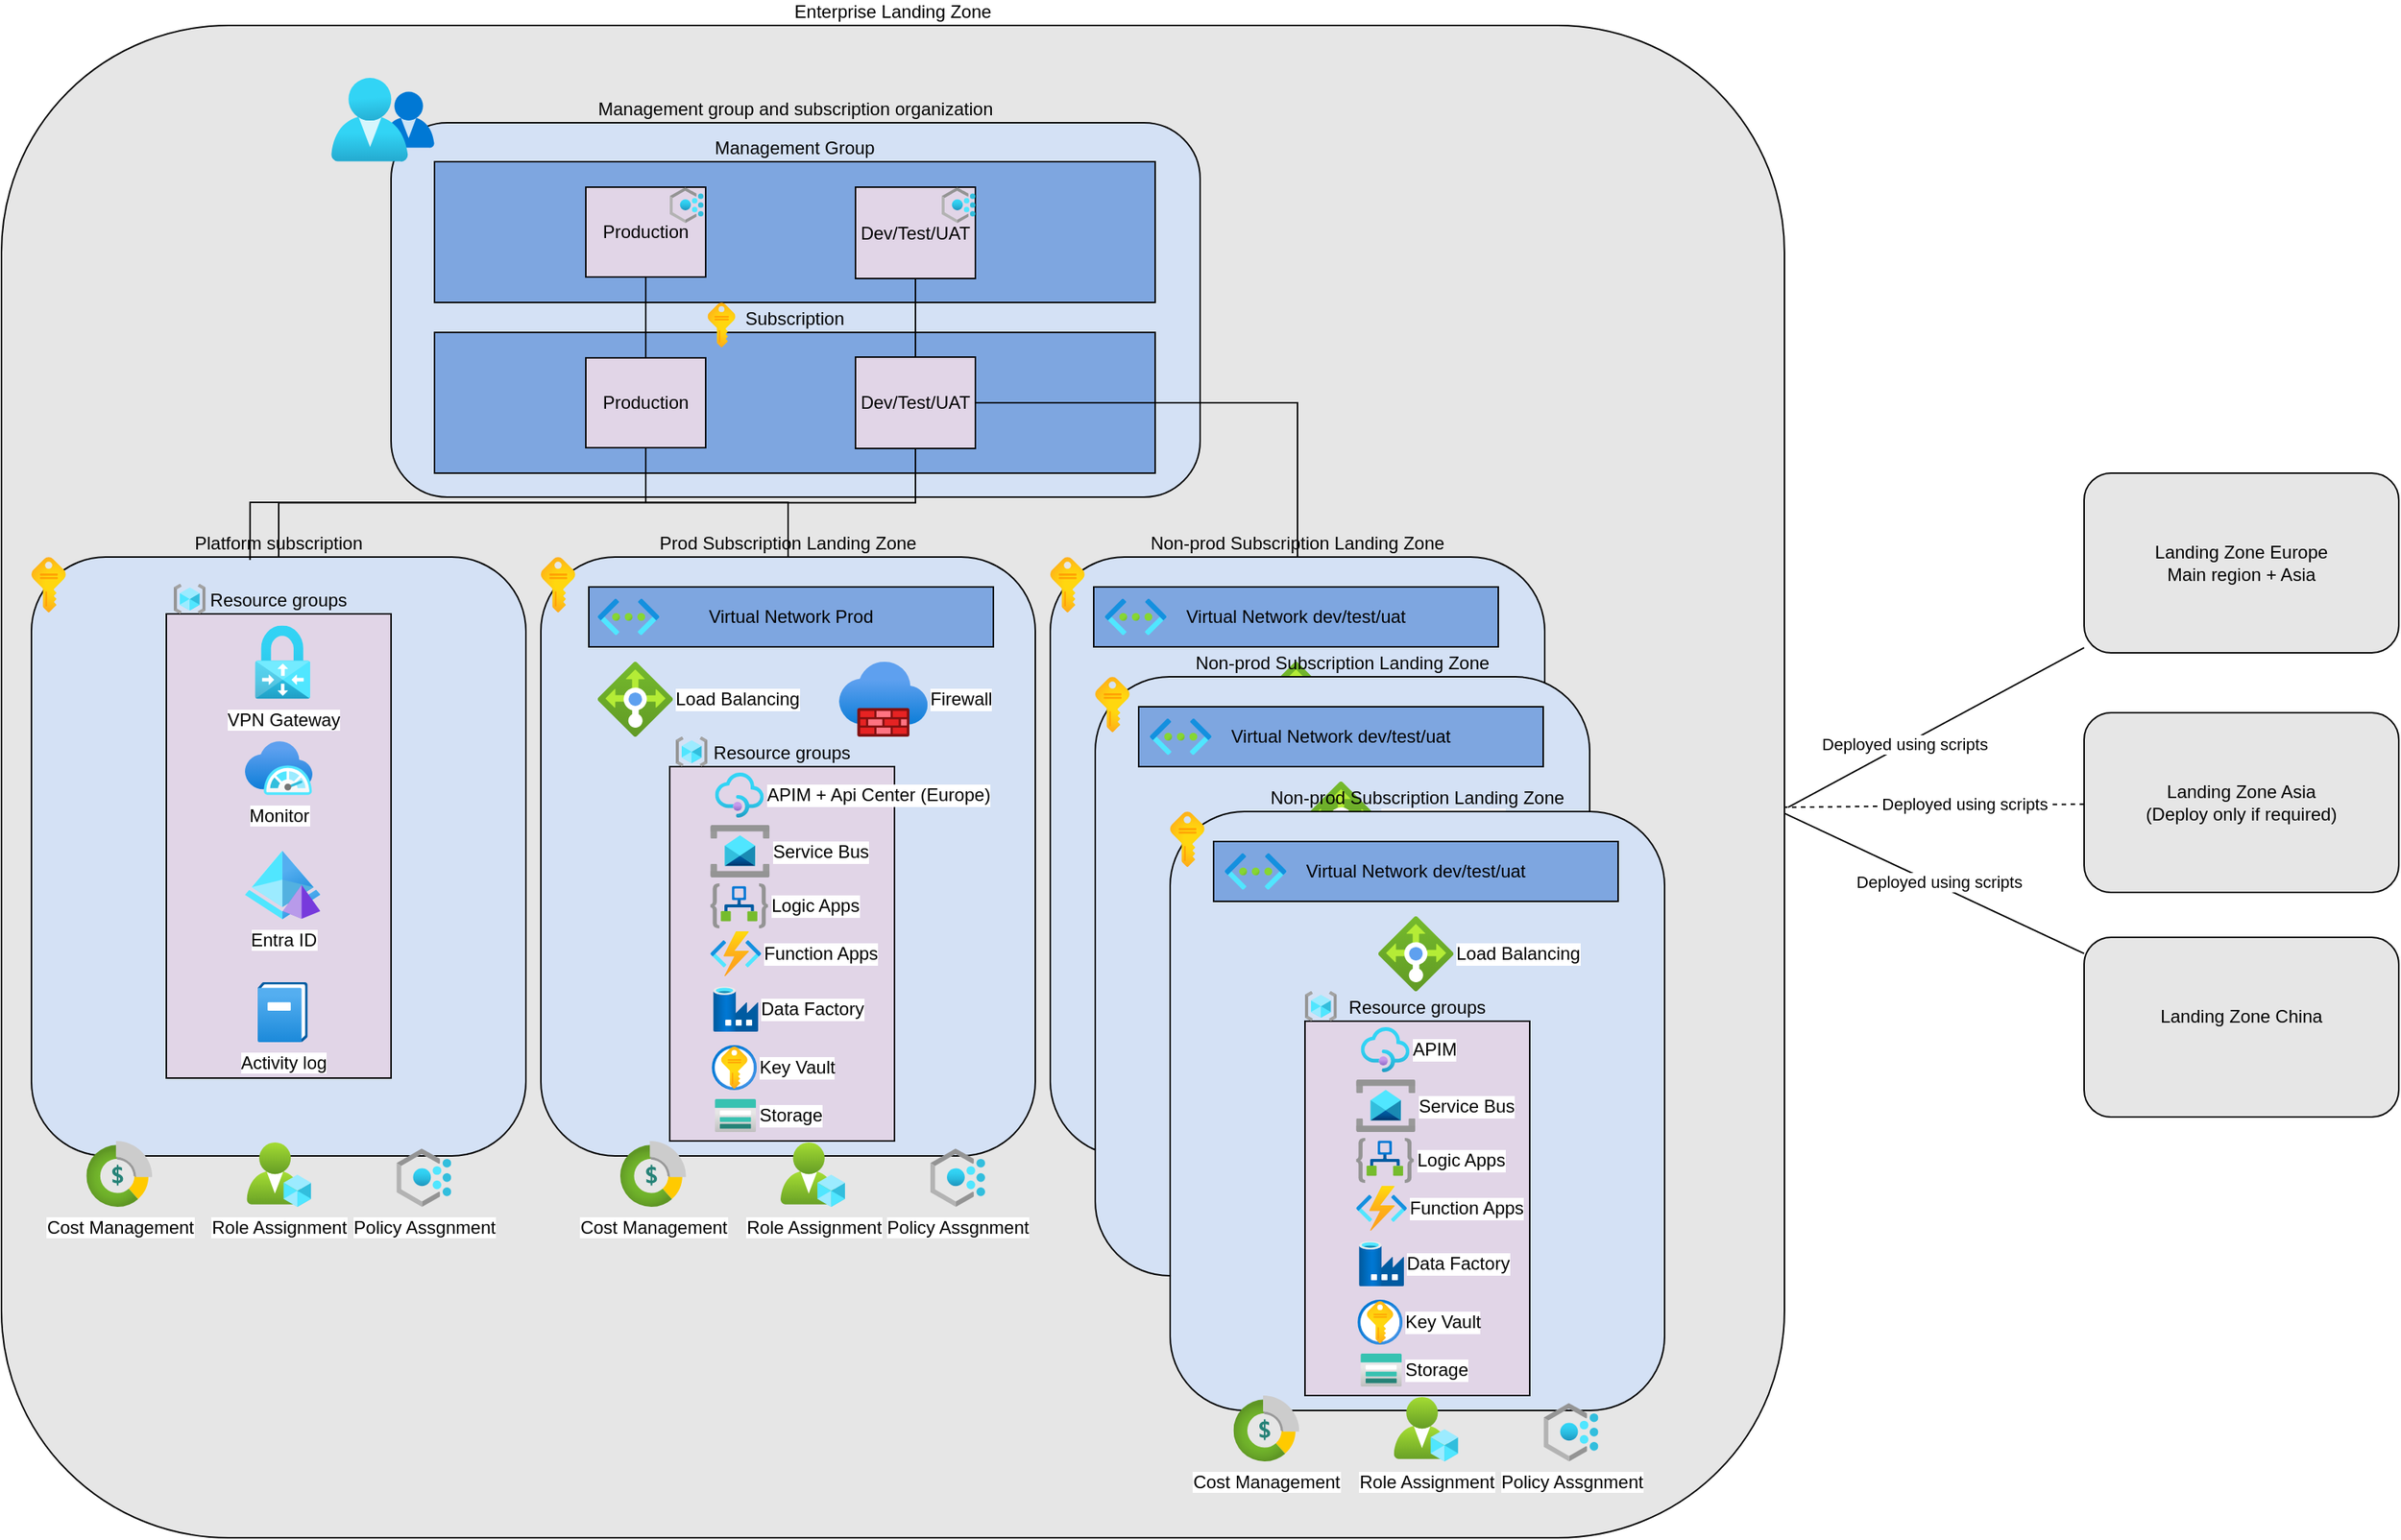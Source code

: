 <mxfile version="26.0.16">
  <diagram name="Page-1" id="iZPRVvUZJgfS3Uzx2dsa">
    <mxGraphModel dx="2916" dy="1141" grid="1" gridSize="10" guides="1" tooltips="1" connect="1" arrows="1" fold="1" page="1" pageScale="1" pageWidth="850" pageHeight="1100" math="0" shadow="0">
      <root>
        <mxCell id="0" />
        <mxCell id="1" parent="0" />
        <mxCell id="Ro3XPkBHZC2kMZzirAC5-33" value="Enterprise Landing Zone" style="rounded=1;whiteSpace=wrap;html=1;labelPosition=center;verticalLabelPosition=top;align=center;verticalAlign=bottom;fillColor=light-dark(#E6E6E6,var(--ge-dark-color, #121212));" parent="1" vertex="1">
          <mxGeometry x="-60" y="45" width="1190" height="1010" as="geometry" />
        </mxCell>
        <mxCell id="_DwdFX1-hGPBB4Q3OXOl-1" value="Management group and subscription organization" style="rounded=1;whiteSpace=wrap;html=1;fillColor=light-dark(#D4E1F5,var(--ge-dark-color, #121212));labelPosition=center;verticalLabelPosition=top;align=center;verticalAlign=bottom;textDirection=ltr;" parent="1" vertex="1">
          <mxGeometry x="200" y="110" width="540" height="250" as="geometry" />
        </mxCell>
        <mxCell id="_DwdFX1-hGPBB4Q3OXOl-2" value="" style="image;aspect=fixed;html=1;points=[];align=center;fontSize=12;image=img/lib/azure2/management_governance/My_Customers.svg;" parent="1" vertex="1">
          <mxGeometry x="160" y="80" width="69" height="56.0" as="geometry" />
        </mxCell>
        <mxCell id="_DwdFX1-hGPBB4Q3OXOl-6" value="Management Group" style="rounded=0;whiteSpace=wrap;html=1;labelPosition=center;verticalLabelPosition=top;align=center;verticalAlign=bottom;fillColor=light-dark(#7EA6E0,var(--ge-dark-color, #121212));" parent="1" vertex="1">
          <mxGeometry x="229" y="136" width="481" height="94" as="geometry" />
        </mxCell>
        <mxCell id="_DwdFX1-hGPBB4Q3OXOl-4" value="Dev/Test/UAT" style="rounded=0;whiteSpace=wrap;html=1;fillColor=light-dark(#E1D5E7,var(--ge-dark-color, #121212));" parent="1" vertex="1">
          <mxGeometry x="510" y="153" width="80" height="61" as="geometry" />
        </mxCell>
        <mxCell id="_DwdFX1-hGPBB4Q3OXOl-8" value="Subscription" style="rounded=0;whiteSpace=wrap;html=1;labelPosition=center;verticalLabelPosition=top;align=center;verticalAlign=bottom;fillColor=light-dark(#7EA6E0,var(--ge-dark-color, #121212));" parent="1" vertex="1">
          <mxGeometry x="229" y="250" width="481" height="94" as="geometry" />
        </mxCell>
        <mxCell id="_DwdFX1-hGPBB4Q3OXOl-15" style="edgeStyle=orthogonalEdgeStyle;rounded=0;orthogonalLoop=1;jettySize=auto;html=1;exitX=0.5;exitY=1;exitDx=0;exitDy=0;entryX=0.5;entryY=0;entryDx=0;entryDy=0;endArrow=none;startFill=0;" parent="1" source="_DwdFX1-hGPBB4Q3OXOl-3" target="_DwdFX1-hGPBB4Q3OXOl-9" edge="1">
          <mxGeometry relative="1" as="geometry" />
        </mxCell>
        <mxCell id="_DwdFX1-hGPBB4Q3OXOl-16" style="edgeStyle=orthogonalEdgeStyle;rounded=0;orthogonalLoop=1;jettySize=auto;html=1;entryX=0.5;entryY=0;entryDx=0;entryDy=0;endArrow=none;startFill=0;" parent="1" source="_DwdFX1-hGPBB4Q3OXOl-4" target="_DwdFX1-hGPBB4Q3OXOl-10" edge="1">
          <mxGeometry relative="1" as="geometry" />
        </mxCell>
        <mxCell id="_DwdFX1-hGPBB4Q3OXOl-24" style="edgeStyle=orthogonalEdgeStyle;rounded=0;orthogonalLoop=1;jettySize=auto;html=1;entryX=0.5;entryY=0;entryDx=0;entryDy=0;endArrow=none;startFill=0;" parent="1" source="_DwdFX1-hGPBB4Q3OXOl-9" target="_DwdFX1-hGPBB4Q3OXOl-18" edge="1">
          <mxGeometry relative="1" as="geometry" />
        </mxCell>
        <mxCell id="_DwdFX1-hGPBB4Q3OXOl-9" value="Production" style="rounded=0;whiteSpace=wrap;html=1;fillColor=light-dark(#E1D5E7,var(--ge-dark-color, #121212));" parent="1" vertex="1">
          <mxGeometry x="330" y="267" width="80" height="60" as="geometry" />
        </mxCell>
        <mxCell id="_DwdFX1-hGPBB4Q3OXOl-25" style="edgeStyle=orthogonalEdgeStyle;rounded=0;orthogonalLoop=1;jettySize=auto;html=1;entryX=0.5;entryY=0;entryDx=0;entryDy=0;endArrow=none;startFill=0;" parent="1" source="_DwdFX1-hGPBB4Q3OXOl-10" target="_DwdFX1-hGPBB4Q3OXOl-19" edge="1">
          <mxGeometry relative="1" as="geometry" />
        </mxCell>
        <mxCell id="_DwdFX1-hGPBB4Q3OXOl-67" style="edgeStyle=orthogonalEdgeStyle;rounded=0;orthogonalLoop=1;jettySize=auto;html=1;exitX=0.5;exitY=1;exitDx=0;exitDy=0;entryX=0.5;entryY=0;entryDx=0;entryDy=0;endArrow=none;startFill=0;" parent="1" source="_DwdFX1-hGPBB4Q3OXOl-10" target="_DwdFX1-hGPBB4Q3OXOl-61" edge="1">
          <mxGeometry relative="1" as="geometry" />
        </mxCell>
        <mxCell id="_DwdFX1-hGPBB4Q3OXOl-10" value="Dev/Test/UAT" style="rounded=0;whiteSpace=wrap;html=1;fillColor=light-dark(#E1D5E7,var(--ge-dark-color, #121212));" parent="1" vertex="1">
          <mxGeometry x="510" y="266.5" width="80" height="61" as="geometry" />
        </mxCell>
        <mxCell id="_DwdFX1-hGPBB4Q3OXOl-11" value="" style="image;aspect=fixed;html=1;points=[];align=center;fontSize=12;image=img/lib/azure2/management_governance/Policy.svg;" parent="1" vertex="1">
          <mxGeometry x="385" y="153" width="22.5" height="24" as="geometry" />
        </mxCell>
        <mxCell id="_DwdFX1-hGPBB4Q3OXOl-12" value="" style="image;aspect=fixed;html=1;points=[];align=center;fontSize=12;image=img/lib/azure2/management_governance/Policy.svg;" parent="1" vertex="1">
          <mxGeometry x="567.5" y="153" width="22.5" height="24" as="geometry" />
        </mxCell>
        <mxCell id="_DwdFX1-hGPBB4Q3OXOl-17" value="" style="image;aspect=fixed;html=1;points=[];align=center;fontSize=12;image=img/lib/azure2/general/Subscriptions.svg;" parent="1" vertex="1">
          <mxGeometry x="411.25" y="230" width="18.59" height="30" as="geometry" />
        </mxCell>
        <mxCell id="_DwdFX1-hGPBB4Q3OXOl-18" value="Prod Subscription Landing Zone" style="rounded=1;whiteSpace=wrap;html=1;fillColor=light-dark(#D4E1F5,var(--ge-dark-color, #121212));labelPosition=center;verticalLabelPosition=top;align=center;verticalAlign=bottom;textDirection=ltr;" parent="1" vertex="1">
          <mxGeometry x="300" y="400" width="330" height="400" as="geometry" />
        </mxCell>
        <mxCell id="_DwdFX1-hGPBB4Q3OXOl-20" value="Virtual Network Prod" style="rounded=0;whiteSpace=wrap;html=1;labelPosition=center;verticalLabelPosition=middle;align=center;verticalAlign=middle;fillColor=light-dark(#7EA6E0,var(--ge-dark-color, #121212));" parent="1" vertex="1">
          <mxGeometry x="332" y="420" width="270" height="40" as="geometry" />
        </mxCell>
        <mxCell id="_DwdFX1-hGPBB4Q3OXOl-22" value="" style="image;aspect=fixed;html=1;points=[];align=center;fontSize=12;image=img/lib/azure2/networking/Virtual_Networks.svg;" parent="1" vertex="1">
          <mxGeometry x="338" y="427.76" width="41" height="24.48" as="geometry" />
        </mxCell>
        <mxCell id="_DwdFX1-hGPBB4Q3OXOl-26" value="Load Balancing" style="image;aspect=fixed;html=1;points=[];align=left;fontSize=12;image=img/lib/azure2/networking/Load_Balancers.svg;labelPosition=right;verticalLabelPosition=middle;verticalAlign=middle;" parent="1" vertex="1">
          <mxGeometry x="338" y="470" width="50" height="50" as="geometry" />
        </mxCell>
        <mxCell id="_DwdFX1-hGPBB4Q3OXOl-27" value="Resource groups" style="rounded=0;whiteSpace=wrap;html=1;labelPosition=center;verticalLabelPosition=top;align=center;verticalAlign=bottom;fillColor=light-dark(#E1D5E7,var(--ge-dark-color, #121212));" parent="1" vertex="1">
          <mxGeometry x="386" y="540" width="150" height="250" as="geometry" />
        </mxCell>
        <mxCell id="_DwdFX1-hGPBB4Q3OXOl-28" value="" style="image;aspect=fixed;html=1;points=[];align=center;fontSize=12;image=img/lib/azure2/general/Resource_Groups.svg;" parent="1" vertex="1">
          <mxGeometry x="390" y="520" width="21.25" height="20" as="geometry" />
        </mxCell>
        <mxCell id="_DwdFX1-hGPBB4Q3OXOl-29" value="APIM + Api Center (Europe)" style="image;aspect=fixed;html=1;points=[];align=left;fontSize=12;image=img/lib/azure2/integration/API_Management_Services.svg;labelPosition=right;verticalLabelPosition=middle;verticalAlign=middle;" parent="1" vertex="1">
          <mxGeometry x="416.25" y="544" width="32.5" height="30" as="geometry" />
        </mxCell>
        <mxCell id="_DwdFX1-hGPBB4Q3OXOl-30" value="Service Bus" style="image;aspect=fixed;html=1;points=[];align=left;fontSize=12;image=img/lib/azure2/integration/Service_Bus.svg;labelPosition=right;verticalLabelPosition=middle;verticalAlign=middle;" parent="1" vertex="1">
          <mxGeometry x="413.08" y="579" width="39.67" height="35" as="geometry" />
        </mxCell>
        <mxCell id="_DwdFX1-hGPBB4Q3OXOl-31" value="Logic Apps" style="image;aspect=fixed;html=1;points=[];align=left;fontSize=12;image=img/lib/azure2/integration/Logic_Apps.svg;labelPosition=right;verticalLabelPosition=middle;verticalAlign=middle;" parent="1" vertex="1">
          <mxGeometry x="413.08" y="618" width="38.65" height="30" as="geometry" />
        </mxCell>
        <mxCell id="_DwdFX1-hGPBB4Q3OXOl-32" value="Data Factory" style="image;aspect=fixed;html=1;points=[];align=left;fontSize=12;image=img/lib/azure2/databases/Data_Factory.svg;labelPosition=right;verticalLabelPosition=middle;verticalAlign=middle;" parent="1" vertex="1">
          <mxGeometry x="415.08" y="687" width="30" height="30" as="geometry" />
        </mxCell>
        <mxCell id="_DwdFX1-hGPBB4Q3OXOl-33" value="Key Vault" style="image;aspect=fixed;html=1;points=[];align=left;fontSize=12;image=img/lib/azure2/security/Key_Vaults.svg;labelPosition=right;verticalLabelPosition=middle;verticalAlign=middle;" parent="1" vertex="1">
          <mxGeometry x="414.08" y="726" width="30" height="30" as="geometry" />
        </mxCell>
        <mxCell id="_DwdFX1-hGPBB4Q3OXOl-34" value="Storage" style="image;aspect=fixed;html=1;points=[];align=left;fontSize=12;image=img/lib/azure2/storage/Storage_Accounts.svg;labelPosition=right;verticalLabelPosition=middle;verticalAlign=middle;" parent="1" vertex="1">
          <mxGeometry x="416.08" y="762" width="27.5" height="22" as="geometry" />
        </mxCell>
        <mxCell id="_DwdFX1-hGPBB4Q3OXOl-3" value="Production" style="rounded=0;whiteSpace=wrap;html=1;fillColor=light-dark(#E1D5E7,var(--ge-dark-color, #121212));" parent="1" vertex="1">
          <mxGeometry x="330" y="153" width="80" height="60" as="geometry" />
        </mxCell>
        <mxCell id="_DwdFX1-hGPBB4Q3OXOl-36" value="Firewall" style="image;aspect=fixed;html=1;points=[];align=left;fontSize=12;image=img/lib/azure2/networking/Firewalls.svg;labelPosition=right;verticalLabelPosition=middle;verticalAlign=middle;" parent="1" vertex="1">
          <mxGeometry x="499" y="470" width="59.17" height="50" as="geometry" />
        </mxCell>
        <mxCell id="_DwdFX1-hGPBB4Q3OXOl-37" value="Function Apps" style="image;aspect=fixed;html=1;points=[];align=left;fontSize=12;image=img/lib/azure2/compute/Function_Apps.svg;labelPosition=right;verticalLabelPosition=middle;verticalAlign=middle;" parent="1" vertex="1">
          <mxGeometry x="413.08" y="650" width="34" height="30" as="geometry" />
        </mxCell>
        <mxCell id="_DwdFX1-hGPBB4Q3OXOl-61" value="Platform subscription" style="rounded=1;whiteSpace=wrap;html=1;fillColor=light-dark(#D4E1F5,var(--ge-dark-color, #121212));labelPosition=center;verticalLabelPosition=top;align=center;verticalAlign=bottom;textDirection=ltr;" parent="1" vertex="1">
          <mxGeometry x="-40" y="400" width="330" height="400" as="geometry" />
        </mxCell>
        <mxCell id="_DwdFX1-hGPBB4Q3OXOl-63" value="Resource groups" style="rounded=0;whiteSpace=wrap;html=1;labelPosition=center;verticalLabelPosition=top;align=center;verticalAlign=bottom;fillColor=light-dark(#E1D5E7,var(--ge-dark-color, #121212));" parent="1" vertex="1">
          <mxGeometry x="50" y="438" width="150" height="310" as="geometry" />
        </mxCell>
        <mxCell id="_DwdFX1-hGPBB4Q3OXOl-64" value="Monitor" style="image;aspect=fixed;html=1;points=[];align=center;fontSize=12;image=img/lib/azure2/monitor/SAP_Azure_Monitor.svg;" parent="1" vertex="1">
          <mxGeometry x="102.5" y="523" width="45" height="36" as="geometry" />
        </mxCell>
        <mxCell id="_DwdFX1-hGPBB4Q3OXOl-65" value="Entra ID" style="image;aspect=fixed;html=1;points=[];align=center;fontSize=12;image=img/lib/azure2/identity/Azure_AD_Domain_Services.svg;" parent="1" vertex="1">
          <mxGeometry x="102.5" y="596" width="50.31" height="46" as="geometry" />
        </mxCell>
        <mxCell id="_DwdFX1-hGPBB4Q3OXOl-66" value="Activity log" style="image;aspect=fixed;html=1;points=[];align=center;fontSize=12;image=img/lib/azure2/management_governance/Activity_Log.svg;" parent="1" vertex="1">
          <mxGeometry x="110.94" y="684" width="33.43" height="40" as="geometry" />
        </mxCell>
        <mxCell id="_DwdFX1-hGPBB4Q3OXOl-68" style="edgeStyle=orthogonalEdgeStyle;rounded=0;orthogonalLoop=1;jettySize=auto;html=1;exitX=0.5;exitY=1;exitDx=0;exitDy=0;entryX=0.442;entryY=0.005;entryDx=0;entryDy=0;entryPerimeter=0;endArrow=none;startFill=0;" parent="1" source="_DwdFX1-hGPBB4Q3OXOl-9" target="_DwdFX1-hGPBB4Q3OXOl-61" edge="1">
          <mxGeometry relative="1" as="geometry" />
        </mxCell>
        <mxCell id="_DwdFX1-hGPBB4Q3OXOl-70" value="" style="image;aspect=fixed;html=1;points=[];align=center;fontSize=12;image=img/lib/azure2/general/Subscriptions.svg;" parent="1" vertex="1">
          <mxGeometry x="300" y="400" width="22.93" height="37" as="geometry" />
        </mxCell>
        <mxCell id="_DwdFX1-hGPBB4Q3OXOl-72" value="" style="image;aspect=fixed;html=1;points=[];align=center;fontSize=12;image=img/lib/azure2/general/Subscriptions.svg;" parent="1" vertex="1">
          <mxGeometry x="-40" y="400" width="22.93" height="37" as="geometry" />
        </mxCell>
        <mxCell id="_DwdFX1-hGPBB4Q3OXOl-76" value="" style="image;aspect=fixed;html=1;points=[];align=center;fontSize=12;image=img/lib/azure2/management_governance/Policy.svg;" parent="1" vertex="1">
          <mxGeometry x="386" y="153" width="22.5" height="24" as="geometry" />
        </mxCell>
        <mxCell id="_DwdFX1-hGPBB4Q3OXOl-78" value="" style="group" parent="1" vertex="1" connectable="0">
          <mxGeometry x="640" y="400" width="330" height="400" as="geometry" />
        </mxCell>
        <mxCell id="_DwdFX1-hGPBB4Q3OXOl-19" value="Non-prod Subscription Landing Zone" style="rounded=1;whiteSpace=wrap;html=1;fillColor=light-dark(#D4E1F5,var(--ge-dark-color, #121212));labelPosition=center;verticalLabelPosition=top;align=center;verticalAlign=bottom;textDirection=ltr;" parent="_DwdFX1-hGPBB4Q3OXOl-78" vertex="1">
          <mxGeometry width="330" height="400" as="geometry" />
        </mxCell>
        <mxCell id="_DwdFX1-hGPBB4Q3OXOl-21" value="Virtual Network dev/test/uat" style="rounded=0;whiteSpace=wrap;html=1;labelPosition=center;verticalLabelPosition=middle;align=center;verticalAlign=middle;fillColor=light-dark(#7EA6E0,var(--ge-dark-color, #121212));" parent="_DwdFX1-hGPBB4Q3OXOl-78" vertex="1">
          <mxGeometry x="29" y="20" width="270" height="40" as="geometry" />
        </mxCell>
        <mxCell id="_DwdFX1-hGPBB4Q3OXOl-23" value="" style="image;aspect=fixed;html=1;points=[];align=center;fontSize=12;image=img/lib/azure2/networking/Virtual_Networks.svg;" parent="_DwdFX1-hGPBB4Q3OXOl-78" vertex="1">
          <mxGeometry x="36.5" y="27.76" width="41" height="24.48" as="geometry" />
        </mxCell>
        <mxCell id="_DwdFX1-hGPBB4Q3OXOl-50" value="Load Balancing" style="image;aspect=fixed;html=1;points=[];align=left;fontSize=12;image=img/lib/azure2/networking/Load_Balancers.svg;labelPosition=right;verticalLabelPosition=middle;verticalAlign=middle;" parent="_DwdFX1-hGPBB4Q3OXOl-78" vertex="1">
          <mxGeometry x="139" y="70" width="50" height="50" as="geometry" />
        </mxCell>
        <mxCell id="_DwdFX1-hGPBB4Q3OXOl-51" value="Resource groups" style="rounded=0;whiteSpace=wrap;html=1;labelPosition=center;verticalLabelPosition=top;align=center;verticalAlign=bottom;fillColor=light-dark(#E1D5E7,var(--ge-dark-color, #121212));" parent="_DwdFX1-hGPBB4Q3OXOl-78" vertex="1">
          <mxGeometry x="90" y="140" width="150" height="250" as="geometry" />
        </mxCell>
        <mxCell id="_DwdFX1-hGPBB4Q3OXOl-52" value="" style="image;aspect=fixed;html=1;points=[];align=center;fontSize=12;image=img/lib/azure2/general/Resource_Groups.svg;" parent="_DwdFX1-hGPBB4Q3OXOl-78" vertex="1">
          <mxGeometry x="90" y="120" width="21.25" height="20" as="geometry" />
        </mxCell>
        <mxCell id="_DwdFX1-hGPBB4Q3OXOl-53" value="APIM" style="image;aspect=fixed;html=1;points=[];align=left;fontSize=12;image=img/lib/azure2/integration/API_Management_Services.svg;labelPosition=right;verticalLabelPosition=middle;verticalAlign=middle;" parent="_DwdFX1-hGPBB4Q3OXOl-78" vertex="1">
          <mxGeometry x="127.25" y="144" width="32.5" height="30" as="geometry" />
        </mxCell>
        <mxCell id="_DwdFX1-hGPBB4Q3OXOl-54" value="Service Bus" style="image;aspect=fixed;html=1;points=[];align=left;fontSize=12;image=img/lib/azure2/integration/Service_Bus.svg;labelPosition=right;verticalLabelPosition=middle;verticalAlign=middle;" parent="_DwdFX1-hGPBB4Q3OXOl-78" vertex="1">
          <mxGeometry x="124.08" y="179" width="39.67" height="35" as="geometry" />
        </mxCell>
        <mxCell id="_DwdFX1-hGPBB4Q3OXOl-55" value="Logic Apps" style="image;aspect=fixed;html=1;points=[];align=left;fontSize=12;image=img/lib/azure2/integration/Logic_Apps.svg;labelPosition=right;verticalLabelPosition=middle;verticalAlign=middle;" parent="_DwdFX1-hGPBB4Q3OXOl-78" vertex="1">
          <mxGeometry x="124.08" y="218" width="38.65" height="30" as="geometry" />
        </mxCell>
        <mxCell id="_DwdFX1-hGPBB4Q3OXOl-56" value="Data Factory" style="image;aspect=fixed;html=1;points=[];align=left;fontSize=12;image=img/lib/azure2/databases/Data_Factory.svg;labelPosition=right;verticalLabelPosition=middle;verticalAlign=middle;" parent="_DwdFX1-hGPBB4Q3OXOl-78" vertex="1">
          <mxGeometry x="126.08" y="287" width="30" height="30" as="geometry" />
        </mxCell>
        <mxCell id="_DwdFX1-hGPBB4Q3OXOl-57" value="Key Vault" style="image;aspect=fixed;html=1;points=[];align=left;fontSize=12;image=img/lib/azure2/security/Key_Vaults.svg;labelPosition=right;verticalLabelPosition=middle;verticalAlign=middle;" parent="_DwdFX1-hGPBB4Q3OXOl-78" vertex="1">
          <mxGeometry x="125.08" y="326" width="30" height="30" as="geometry" />
        </mxCell>
        <mxCell id="_DwdFX1-hGPBB4Q3OXOl-58" value="Storage" style="image;aspect=fixed;html=1;points=[];align=left;fontSize=12;image=img/lib/azure2/storage/Storage_Accounts.svg;labelPosition=right;verticalLabelPosition=middle;verticalAlign=middle;" parent="_DwdFX1-hGPBB4Q3OXOl-78" vertex="1">
          <mxGeometry x="127.08" y="362" width="27.5" height="22" as="geometry" />
        </mxCell>
        <mxCell id="_DwdFX1-hGPBB4Q3OXOl-60" value="Function Apps" style="image;aspect=fixed;html=1;points=[];align=left;fontSize=12;image=img/lib/azure2/compute/Function_Apps.svg;labelPosition=right;verticalLabelPosition=middle;verticalAlign=middle;" parent="_DwdFX1-hGPBB4Q3OXOl-78" vertex="1">
          <mxGeometry x="124.08" y="250" width="34" height="30" as="geometry" />
        </mxCell>
        <mxCell id="_DwdFX1-hGPBB4Q3OXOl-71" value="" style="image;aspect=fixed;html=1;points=[];align=center;fontSize=12;image=img/lib/azure2/general/Subscriptions.svg;" parent="_DwdFX1-hGPBB4Q3OXOl-78" vertex="1">
          <mxGeometry width="22.93" height="37" as="geometry" />
        </mxCell>
        <mxCell id="Ro3XPkBHZC2kMZzirAC5-16" value="" style="group" parent="1" vertex="1" connectable="0">
          <mxGeometry x="670" y="480" width="395.5" height="560" as="geometry" />
        </mxCell>
        <mxCell id="Ro3XPkBHZC2kMZzirAC5-17" value="Non-prod Subscription Landing Zone" style="rounded=1;whiteSpace=wrap;html=1;fillColor=light-dark(#D4E1F5,var(--ge-dark-color, #121212));labelPosition=center;verticalLabelPosition=top;align=center;verticalAlign=bottom;textDirection=ltr;" parent="Ro3XPkBHZC2kMZzirAC5-16" vertex="1">
          <mxGeometry width="330" height="400" as="geometry" />
        </mxCell>
        <mxCell id="Ro3XPkBHZC2kMZzirAC5-18" value="Virtual Network dev/test/uat" style="rounded=0;whiteSpace=wrap;html=1;labelPosition=center;verticalLabelPosition=middle;align=center;verticalAlign=middle;fillColor=light-dark(#7EA6E0,var(--ge-dark-color, #121212));" parent="Ro3XPkBHZC2kMZzirAC5-16" vertex="1">
          <mxGeometry x="29" y="20" width="270" height="40" as="geometry" />
        </mxCell>
        <mxCell id="Ro3XPkBHZC2kMZzirAC5-19" value="" style="image;aspect=fixed;html=1;points=[];align=center;fontSize=12;image=img/lib/azure2/networking/Virtual_Networks.svg;" parent="Ro3XPkBHZC2kMZzirAC5-16" vertex="1">
          <mxGeometry x="36.5" y="27.76" width="41" height="24.48" as="geometry" />
        </mxCell>
        <mxCell id="Ro3XPkBHZC2kMZzirAC5-20" value="Load Balancing" style="image;aspect=fixed;html=1;points=[];align=left;fontSize=12;image=img/lib/azure2/networking/Load_Balancers.svg;labelPosition=right;verticalLabelPosition=middle;verticalAlign=middle;" parent="Ro3XPkBHZC2kMZzirAC5-16" vertex="1">
          <mxGeometry x="139" y="70" width="50" height="50" as="geometry" />
        </mxCell>
        <mxCell id="Ro3XPkBHZC2kMZzirAC5-21" value="Resource groups" style="rounded=0;whiteSpace=wrap;html=1;labelPosition=center;verticalLabelPosition=top;align=center;verticalAlign=bottom;fillColor=light-dark(#E1D5E7,var(--ge-dark-color, #121212));" parent="Ro3XPkBHZC2kMZzirAC5-16" vertex="1">
          <mxGeometry x="90" y="140" width="150" height="250" as="geometry" />
        </mxCell>
        <mxCell id="Ro3XPkBHZC2kMZzirAC5-22" value="" style="image;aspect=fixed;html=1;points=[];align=center;fontSize=12;image=img/lib/azure2/general/Resource_Groups.svg;" parent="Ro3XPkBHZC2kMZzirAC5-16" vertex="1">
          <mxGeometry x="90" y="120" width="21.25" height="20" as="geometry" />
        </mxCell>
        <mxCell id="Ro3XPkBHZC2kMZzirAC5-23" value="APIM" style="image;aspect=fixed;html=1;points=[];align=left;fontSize=12;image=img/lib/azure2/integration/API_Management_Services.svg;labelPosition=right;verticalLabelPosition=middle;verticalAlign=middle;" parent="Ro3XPkBHZC2kMZzirAC5-16" vertex="1">
          <mxGeometry x="127.25" y="144" width="32.5" height="30" as="geometry" />
        </mxCell>
        <mxCell id="Ro3XPkBHZC2kMZzirAC5-24" value="Service Bus" style="image;aspect=fixed;html=1;points=[];align=left;fontSize=12;image=img/lib/azure2/integration/Service_Bus.svg;labelPosition=right;verticalLabelPosition=middle;verticalAlign=middle;" parent="Ro3XPkBHZC2kMZzirAC5-16" vertex="1">
          <mxGeometry x="124.08" y="179" width="39.67" height="35" as="geometry" />
        </mxCell>
        <mxCell id="Ro3XPkBHZC2kMZzirAC5-25" value="Logic Apps" style="image;aspect=fixed;html=1;points=[];align=left;fontSize=12;image=img/lib/azure2/integration/Logic_Apps.svg;labelPosition=right;verticalLabelPosition=middle;verticalAlign=middle;" parent="Ro3XPkBHZC2kMZzirAC5-16" vertex="1">
          <mxGeometry x="124.08" y="218" width="38.65" height="30" as="geometry" />
        </mxCell>
        <mxCell id="Ro3XPkBHZC2kMZzirAC5-26" value="Data Factory" style="image;aspect=fixed;html=1;points=[];align=left;fontSize=12;image=img/lib/azure2/databases/Data_Factory.svg;labelPosition=right;verticalLabelPosition=middle;verticalAlign=middle;" parent="Ro3XPkBHZC2kMZzirAC5-16" vertex="1">
          <mxGeometry x="126.08" y="287" width="30" height="30" as="geometry" />
        </mxCell>
        <mxCell id="Ro3XPkBHZC2kMZzirAC5-27" value="Key Vault" style="image;aspect=fixed;html=1;points=[];align=left;fontSize=12;image=img/lib/azure2/security/Key_Vaults.svg;labelPosition=right;verticalLabelPosition=middle;verticalAlign=middle;" parent="Ro3XPkBHZC2kMZzirAC5-16" vertex="1">
          <mxGeometry x="125.08" y="326" width="30" height="30" as="geometry" />
        </mxCell>
        <mxCell id="Ro3XPkBHZC2kMZzirAC5-28" value="Storage" style="image;aspect=fixed;html=1;points=[];align=left;fontSize=12;image=img/lib/azure2/storage/Storage_Accounts.svg;labelPosition=right;verticalLabelPosition=middle;verticalAlign=middle;" parent="Ro3XPkBHZC2kMZzirAC5-16" vertex="1">
          <mxGeometry x="127.08" y="362" width="27.5" height="22" as="geometry" />
        </mxCell>
        <mxCell id="Ro3XPkBHZC2kMZzirAC5-29" value="Function Apps" style="image;aspect=fixed;html=1;points=[];align=left;fontSize=12;image=img/lib/azure2/compute/Function_Apps.svg;labelPosition=right;verticalLabelPosition=middle;verticalAlign=middle;" parent="Ro3XPkBHZC2kMZzirAC5-16" vertex="1">
          <mxGeometry x="124.08" y="250" width="34" height="30" as="geometry" />
        </mxCell>
        <mxCell id="Ro3XPkBHZC2kMZzirAC5-30" value="" style="image;aspect=fixed;html=1;points=[];align=center;fontSize=12;image=img/lib/azure2/general/Subscriptions.svg;" parent="Ro3XPkBHZC2kMZzirAC5-16" vertex="1">
          <mxGeometry width="22.93" height="37" as="geometry" />
        </mxCell>
        <mxCell id="Ro3XPkBHZC2kMZzirAC5-1" value="" style="group" parent="Ro3XPkBHZC2kMZzirAC5-16" vertex="1" connectable="0">
          <mxGeometry x="50" y="90" width="366.5" height="480" as="geometry" />
        </mxCell>
        <mxCell id="Ro3XPkBHZC2kMZzirAC5-2" value="Non-prod Subscription Landing Zone" style="rounded=1;whiteSpace=wrap;html=1;fillColor=light-dark(#D4E1F5,var(--ge-dark-color, #121212));labelPosition=center;verticalLabelPosition=top;align=center;verticalAlign=bottom;textDirection=ltr;" parent="Ro3XPkBHZC2kMZzirAC5-1" vertex="1">
          <mxGeometry width="330" height="400" as="geometry" />
        </mxCell>
        <mxCell id="Ro3XPkBHZC2kMZzirAC5-3" value="Virtual Network dev/test/uat" style="rounded=0;whiteSpace=wrap;html=1;labelPosition=center;verticalLabelPosition=middle;align=center;verticalAlign=middle;fillColor=light-dark(#7EA6E0,var(--ge-dark-color, #121212));" parent="Ro3XPkBHZC2kMZzirAC5-1" vertex="1">
          <mxGeometry x="29" y="20" width="270" height="40" as="geometry" />
        </mxCell>
        <mxCell id="Ro3XPkBHZC2kMZzirAC5-4" value="" style="image;aspect=fixed;html=1;points=[];align=center;fontSize=12;image=img/lib/azure2/networking/Virtual_Networks.svg;" parent="Ro3XPkBHZC2kMZzirAC5-1" vertex="1">
          <mxGeometry x="36.5" y="27.76" width="41" height="24.48" as="geometry" />
        </mxCell>
        <mxCell id="Ro3XPkBHZC2kMZzirAC5-5" value="Load Balancing" style="image;aspect=fixed;html=1;points=[];align=left;fontSize=12;image=img/lib/azure2/networking/Load_Balancers.svg;labelPosition=right;verticalLabelPosition=middle;verticalAlign=middle;" parent="Ro3XPkBHZC2kMZzirAC5-1" vertex="1">
          <mxGeometry x="139" y="70" width="50" height="50" as="geometry" />
        </mxCell>
        <mxCell id="Ro3XPkBHZC2kMZzirAC5-6" value="Resource groups" style="rounded=0;whiteSpace=wrap;html=1;labelPosition=center;verticalLabelPosition=top;align=center;verticalAlign=bottom;fillColor=light-dark(#E1D5E7,var(--ge-dark-color, #121212));" parent="Ro3XPkBHZC2kMZzirAC5-1" vertex="1">
          <mxGeometry x="90" y="140" width="150" height="250" as="geometry" />
        </mxCell>
        <mxCell id="Ro3XPkBHZC2kMZzirAC5-7" value="" style="image;aspect=fixed;html=1;points=[];align=center;fontSize=12;image=img/lib/azure2/general/Resource_Groups.svg;" parent="Ro3XPkBHZC2kMZzirAC5-1" vertex="1">
          <mxGeometry x="90" y="120" width="21.25" height="20" as="geometry" />
        </mxCell>
        <mxCell id="Ro3XPkBHZC2kMZzirAC5-8" value="APIM" style="image;aspect=fixed;html=1;points=[];align=left;fontSize=12;image=img/lib/azure2/integration/API_Management_Services.svg;labelPosition=right;verticalLabelPosition=middle;verticalAlign=middle;" parent="Ro3XPkBHZC2kMZzirAC5-1" vertex="1">
          <mxGeometry x="127.25" y="144" width="32.5" height="30" as="geometry" />
        </mxCell>
        <mxCell id="Ro3XPkBHZC2kMZzirAC5-9" value="Service Bus" style="image;aspect=fixed;html=1;points=[];align=left;fontSize=12;image=img/lib/azure2/integration/Service_Bus.svg;labelPosition=right;verticalLabelPosition=middle;verticalAlign=middle;" parent="Ro3XPkBHZC2kMZzirAC5-1" vertex="1">
          <mxGeometry x="124.08" y="179" width="39.67" height="35" as="geometry" />
        </mxCell>
        <mxCell id="Ro3XPkBHZC2kMZzirAC5-10" value="Logic Apps" style="image;aspect=fixed;html=1;points=[];align=left;fontSize=12;image=img/lib/azure2/integration/Logic_Apps.svg;labelPosition=right;verticalLabelPosition=middle;verticalAlign=middle;" parent="Ro3XPkBHZC2kMZzirAC5-1" vertex="1">
          <mxGeometry x="124.08" y="218" width="38.65" height="30" as="geometry" />
        </mxCell>
        <mxCell id="Ro3XPkBHZC2kMZzirAC5-11" value="Data Factory" style="image;aspect=fixed;html=1;points=[];align=left;fontSize=12;image=img/lib/azure2/databases/Data_Factory.svg;labelPosition=right;verticalLabelPosition=middle;verticalAlign=middle;" parent="Ro3XPkBHZC2kMZzirAC5-1" vertex="1">
          <mxGeometry x="126.08" y="287" width="30" height="30" as="geometry" />
        </mxCell>
        <mxCell id="Ro3XPkBHZC2kMZzirAC5-12" value="Key Vault" style="image;aspect=fixed;html=1;points=[];align=left;fontSize=12;image=img/lib/azure2/security/Key_Vaults.svg;labelPosition=right;verticalLabelPosition=middle;verticalAlign=middle;" parent="Ro3XPkBHZC2kMZzirAC5-1" vertex="1">
          <mxGeometry x="125.08" y="326" width="30" height="30" as="geometry" />
        </mxCell>
        <mxCell id="Ro3XPkBHZC2kMZzirAC5-13" value="Storage" style="image;aspect=fixed;html=1;points=[];align=left;fontSize=12;image=img/lib/azure2/storage/Storage_Accounts.svg;labelPosition=right;verticalLabelPosition=middle;verticalAlign=middle;" parent="Ro3XPkBHZC2kMZzirAC5-1" vertex="1">
          <mxGeometry x="127.08" y="362" width="27.5" height="22" as="geometry" />
        </mxCell>
        <mxCell id="Ro3XPkBHZC2kMZzirAC5-14" value="Function Apps" style="image;aspect=fixed;html=1;points=[];align=left;fontSize=12;image=img/lib/azure2/compute/Function_Apps.svg;labelPosition=right;verticalLabelPosition=middle;verticalAlign=middle;" parent="Ro3XPkBHZC2kMZzirAC5-1" vertex="1">
          <mxGeometry x="124.08" y="250" width="34" height="30" as="geometry" />
        </mxCell>
        <mxCell id="Ro3XPkBHZC2kMZzirAC5-15" value="" style="image;aspect=fixed;html=1;points=[];align=center;fontSize=12;image=img/lib/azure2/general/Subscriptions.svg;" parent="Ro3XPkBHZC2kMZzirAC5-1" vertex="1">
          <mxGeometry width="22.93" height="37" as="geometry" />
        </mxCell>
        <mxCell id="Ro3XPkBHZC2kMZzirAC5-40" value="" style="group" parent="Ro3XPkBHZC2kMZzirAC5-1" vertex="1" connectable="0">
          <mxGeometry x="42.22" y="390" width="243.57" height="44" as="geometry" />
        </mxCell>
        <mxCell id="Ro3XPkBHZC2kMZzirAC5-41" value="Cost Management" style="image;aspect=fixed;html=1;points=[];align=center;fontSize=12;image=img/lib/azure2/management_governance/Cost_Management_and_Billing.svg;" parent="Ro3XPkBHZC2kMZzirAC5-40" vertex="1">
          <mxGeometry width="44" height="44" as="geometry" />
        </mxCell>
        <mxCell id="Ro3XPkBHZC2kMZzirAC5-42" value="Role Assignment" style="image;aspect=fixed;html=1;points=[];align=center;fontSize=12;image=img/lib/azure2/intune/Azure_AD_Roles_and_Administrators.svg;" parent="Ro3XPkBHZC2kMZzirAC5-40" vertex="1">
          <mxGeometry x="107.07" y="1" width="43" height="43" as="geometry" />
        </mxCell>
        <mxCell id="Ro3XPkBHZC2kMZzirAC5-43" value="Policy Assgnment" style="image;aspect=fixed;html=1;points=[];align=center;fontSize=12;image=img/lib/azure2/management_governance/Policy.svg;" parent="Ro3XPkBHZC2kMZzirAC5-40" vertex="1">
          <mxGeometry x="207.01" y="5" width="36.56" height="39" as="geometry" />
        </mxCell>
        <mxCell id="Ro3XPkBHZC2kMZzirAC5-35" value="" style="image;aspect=fixed;html=1;points=[];align=center;fontSize=12;image=img/lib/azure2/general/Resource_Groups.svg;" parent="1" vertex="1">
          <mxGeometry x="55" y="418" width="21.25" height="20" as="geometry" />
        </mxCell>
        <mxCell id="Ro3XPkBHZC2kMZzirAC5-39" value="" style="group" parent="1" vertex="1" connectable="0">
          <mxGeometry x="-3.37" y="790" width="243.57" height="44" as="geometry" />
        </mxCell>
        <mxCell id="Ro3XPkBHZC2kMZzirAC5-36" value="Cost Management" style="image;aspect=fixed;html=1;points=[];align=center;fontSize=12;image=img/lib/azure2/management_governance/Cost_Management_and_Billing.svg;" parent="Ro3XPkBHZC2kMZzirAC5-39" vertex="1">
          <mxGeometry width="44" height="44" as="geometry" />
        </mxCell>
        <mxCell id="Ro3XPkBHZC2kMZzirAC5-37" value="Role Assignment" style="image;aspect=fixed;html=1;points=[];align=center;fontSize=12;image=img/lib/azure2/intune/Azure_AD_Roles_and_Administrators.svg;" parent="Ro3XPkBHZC2kMZzirAC5-39" vertex="1">
          <mxGeometry x="107.07" y="1" width="43" height="43" as="geometry" />
        </mxCell>
        <mxCell id="Ro3XPkBHZC2kMZzirAC5-38" value="Policy Assgnment" style="image;aspect=fixed;html=1;points=[];align=center;fontSize=12;image=img/lib/azure2/management_governance/Policy.svg;" parent="Ro3XPkBHZC2kMZzirAC5-39" vertex="1">
          <mxGeometry x="207.01" y="5" width="36.56" height="39" as="geometry" />
        </mxCell>
        <mxCell id="Ro3XPkBHZC2kMZzirAC5-44" value="" style="group" parent="1" vertex="1" connectable="0">
          <mxGeometry x="352.93" y="790" width="243.57" height="44" as="geometry" />
        </mxCell>
        <mxCell id="Ro3XPkBHZC2kMZzirAC5-45" value="Cost Management" style="image;aspect=fixed;html=1;points=[];align=center;fontSize=12;image=img/lib/azure2/management_governance/Cost_Management_and_Billing.svg;" parent="Ro3XPkBHZC2kMZzirAC5-44" vertex="1">
          <mxGeometry width="44" height="44" as="geometry" />
        </mxCell>
        <mxCell id="Ro3XPkBHZC2kMZzirAC5-46" value="Role Assignment" style="image;aspect=fixed;html=1;points=[];align=center;fontSize=12;image=img/lib/azure2/intune/Azure_AD_Roles_and_Administrators.svg;" parent="Ro3XPkBHZC2kMZzirAC5-44" vertex="1">
          <mxGeometry x="107.07" y="1" width="43" height="43" as="geometry" />
        </mxCell>
        <mxCell id="Ro3XPkBHZC2kMZzirAC5-47" value="Policy Assgnment" style="image;aspect=fixed;html=1;points=[];align=center;fontSize=12;image=img/lib/azure2/management_governance/Policy.svg;" parent="Ro3XPkBHZC2kMZzirAC5-44" vertex="1">
          <mxGeometry x="207.01" y="5" width="36.56" height="39" as="geometry" />
        </mxCell>
        <mxCell id="Ro3XPkBHZC2kMZzirAC5-49" value="Landing Zone Europe&lt;div&gt;Main region + Asia&lt;/div&gt;" style="rounded=1;whiteSpace=wrap;html=1;fillColor=light-dark(#E6E6E6,var(--ge-dark-color, #121212));" parent="1" vertex="1">
          <mxGeometry x="1330" y="344" width="210" height="120" as="geometry" />
        </mxCell>
        <mxCell id="Ro3XPkBHZC2kMZzirAC5-50" value="Landing Zone China&lt;div&gt;&lt;br&gt;&lt;/div&gt;" style="rounded=1;whiteSpace=wrap;html=1;fillColor=light-dark(#E6E6E6,var(--ge-dark-color, #121212));" parent="1" vertex="1">
          <mxGeometry x="1330" y="654" width="210" height="120" as="geometry" />
        </mxCell>
        <mxCell id="Ro3XPkBHZC2kMZzirAC5-51" value="Landing Zone Asia&lt;br&gt;(Deploy only if required)" style="rounded=1;whiteSpace=wrap;html=1;fillColor=light-dark(#E6E6E6,var(--ge-dark-color, #121212));" parent="1" vertex="1">
          <mxGeometry x="1330" y="504" width="210" height="120" as="geometry" />
        </mxCell>
        <mxCell id="Ro3XPkBHZC2kMZzirAC5-52" value="VPN Gateway" style="image;aspect=fixed;html=1;points=[];align=center;fontSize=12;image=img/lib/azure2/networking/Virtual_Network_Gateways.svg;" parent="1" vertex="1">
          <mxGeometry x="109.19" y="445.76" width="36.93" height="49" as="geometry" />
        </mxCell>
        <mxCell id="Ro3XPkBHZC2kMZzirAC5-53" style="rounded=0;orthogonalLoop=1;jettySize=auto;html=1;endArrow=none;startFill=0;entryX=1.002;entryY=0.517;entryDx=0;entryDy=0;entryPerimeter=0;" parent="1" source="Ro3XPkBHZC2kMZzirAC5-49" target="Ro3XPkBHZC2kMZzirAC5-33" edge="1">
          <mxGeometry relative="1" as="geometry" />
        </mxCell>
        <mxCell id="Ro3XPkBHZC2kMZzirAC5-56" value="Deployed using scripts" style="edgeLabel;html=1;align=center;verticalAlign=middle;resizable=0;points=[];" parent="Ro3XPkBHZC2kMZzirAC5-53" vertex="1" connectable="0">
          <mxGeometry x="0.214" y="-1" relative="1" as="geometry">
            <mxPoint as="offset" />
          </mxGeometry>
        </mxCell>
        <mxCell id="Ro3XPkBHZC2kMZzirAC5-54" style="rounded=0;orthogonalLoop=1;jettySize=auto;html=1;endArrow=none;startFill=0;entryX=1;entryY=0.517;entryDx=0;entryDy=0;entryPerimeter=0;dashed=1;" parent="1" source="Ro3XPkBHZC2kMZzirAC5-51" target="Ro3XPkBHZC2kMZzirAC5-33" edge="1">
          <mxGeometry relative="1" as="geometry">
            <mxPoint x="1110" y="540" as="targetPoint" />
          </mxGeometry>
        </mxCell>
        <mxCell id="Ro3XPkBHZC2kMZzirAC5-57" value="Deployed using scripts" style="edgeLabel;html=1;align=center;verticalAlign=middle;resizable=0;points=[];" parent="Ro3XPkBHZC2kMZzirAC5-54" vertex="1" connectable="0">
          <mxGeometry x="-0.194" y="-1" relative="1" as="geometry">
            <mxPoint as="offset" />
          </mxGeometry>
        </mxCell>
        <mxCell id="Ro3XPkBHZC2kMZzirAC5-55" style="rounded=0;orthogonalLoop=1;jettySize=auto;html=1;entryX=1;entryY=0.521;entryDx=0;entryDy=0;entryPerimeter=0;endArrow=none;startFill=0;" parent="1" source="Ro3XPkBHZC2kMZzirAC5-50" target="Ro3XPkBHZC2kMZzirAC5-33" edge="1">
          <mxGeometry relative="1" as="geometry" />
        </mxCell>
        <mxCell id="Ro3XPkBHZC2kMZzirAC5-58" value="Deployed using scripts" style="edgeLabel;html=1;align=center;verticalAlign=middle;resizable=0;points=[];" parent="Ro3XPkBHZC2kMZzirAC5-55" vertex="1" connectable="0">
          <mxGeometry x="-0.024" y="-2" relative="1" as="geometry">
            <mxPoint as="offset" />
          </mxGeometry>
        </mxCell>
      </root>
    </mxGraphModel>
  </diagram>
</mxfile>
